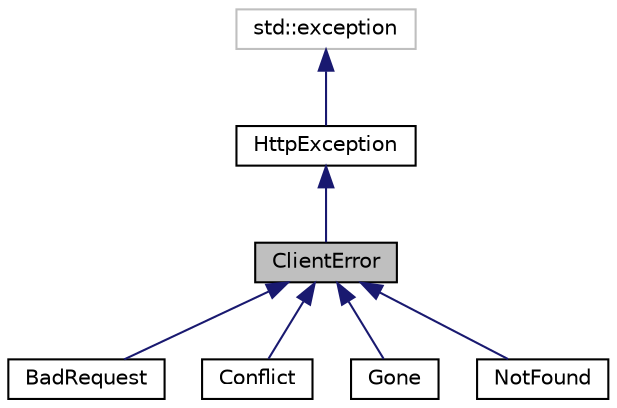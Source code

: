 digraph "ClientError"
{
  edge [fontname="Helvetica",fontsize="10",labelfontname="Helvetica",labelfontsize="10"];
  node [fontname="Helvetica",fontsize="10",shape=record];
  Node0 [label="ClientError",height=0.2,width=0.4,color="black", fillcolor="grey75", style="filled", fontcolor="black"];
  Node1 -> Node0 [dir="back",color="midnightblue",fontsize="10",style="solid",fontname="Helvetica"];
  Node1 [label="HttpException",height=0.2,width=0.4,color="black", fillcolor="white", style="filled",URL="$classHttpException.html"];
  Node2 -> Node1 [dir="back",color="midnightblue",fontsize="10",style="solid",fontname="Helvetica"];
  Node2 [label="std::exception",height=0.2,width=0.4,color="grey75", fillcolor="white", style="filled"];
  Node0 -> Node3 [dir="back",color="midnightblue",fontsize="10",style="solid",fontname="Helvetica"];
  Node3 [label="BadRequest",height=0.2,width=0.4,color="black", fillcolor="white", style="filled",URL="$classBadRequest.html",tooltip="Used when no other 4XX code is appropiate. For example invalid syntax, invalid parameters etc..."];
  Node0 -> Node4 [dir="back",color="midnightblue",fontsize="10",style="solid",fontname="Helvetica"];
  Node4 [label="Conflict",height=0.2,width=0.4,color="black", fillcolor="white", style="filled",URL="$classConflict.html",tooltip="Indicates that a conflict between requests occured. "];
  Node0 -> Node5 [dir="back",color="midnightblue",fontsize="10",style="solid",fontname="Helvetica"];
  Node5 [label="Gone",height=0.2,width=0.4,color="black", fillcolor="white", style="filled",URL="$classGone.html",tooltip="Indicates that the resource requested by the client has been permanently deleted. ..."];
  Node0 -> Node6 [dir="back",color="midnightblue",fontsize="10",style="solid",fontname="Helvetica"];
  Node6 [label="NotFound",height=0.2,width=0.4,color="black", fillcolor="white", style="filled",URL="$classNotFound.html"];
}
